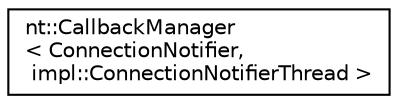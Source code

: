 digraph "Graphical Class Hierarchy"
{
  edge [fontname="Helvetica",fontsize="10",labelfontname="Helvetica",labelfontsize="10"];
  node [fontname="Helvetica",fontsize="10",shape=record];
  rankdir="LR";
  Node1 [label="nt::CallbackManager\l\< ConnectionNotifier,\l impl::ConnectionNotifierThread \>",height=0.2,width=0.4,color="black", fillcolor="white", style="filled",URL="$classnt_1_1CallbackManager.html"];
}
